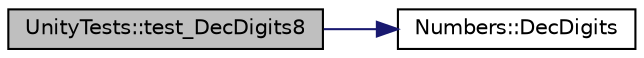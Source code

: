 digraph "UnityTests::test_DecDigits8"
{
  edge [fontname="Helvetica",fontsize="10",labelfontname="Helvetica",labelfontsize="10"];
  node [fontname="Helvetica",fontsize="10",shape=record];
  rankdir="LR";
  Node1 [label="UnityTests::test_DecDigits8",height=0.2,width=0.4,color="black", fillcolor="grey75", style="filled" fontcolor="black"];
  Node1 -> Node2 [color="midnightblue",fontsize="10",style="solid",fontname="Helvetica"];
  Node2 [label="Numbers::DecDigits",height=0.2,width=0.4,color="black", fillcolor="white", style="filled",URL="$classNumbers.html#af6e77f5a7ecb28560811829bca7b96cd",tooltip="Calculate the number of digits in the decimal representation of a number."];
}
